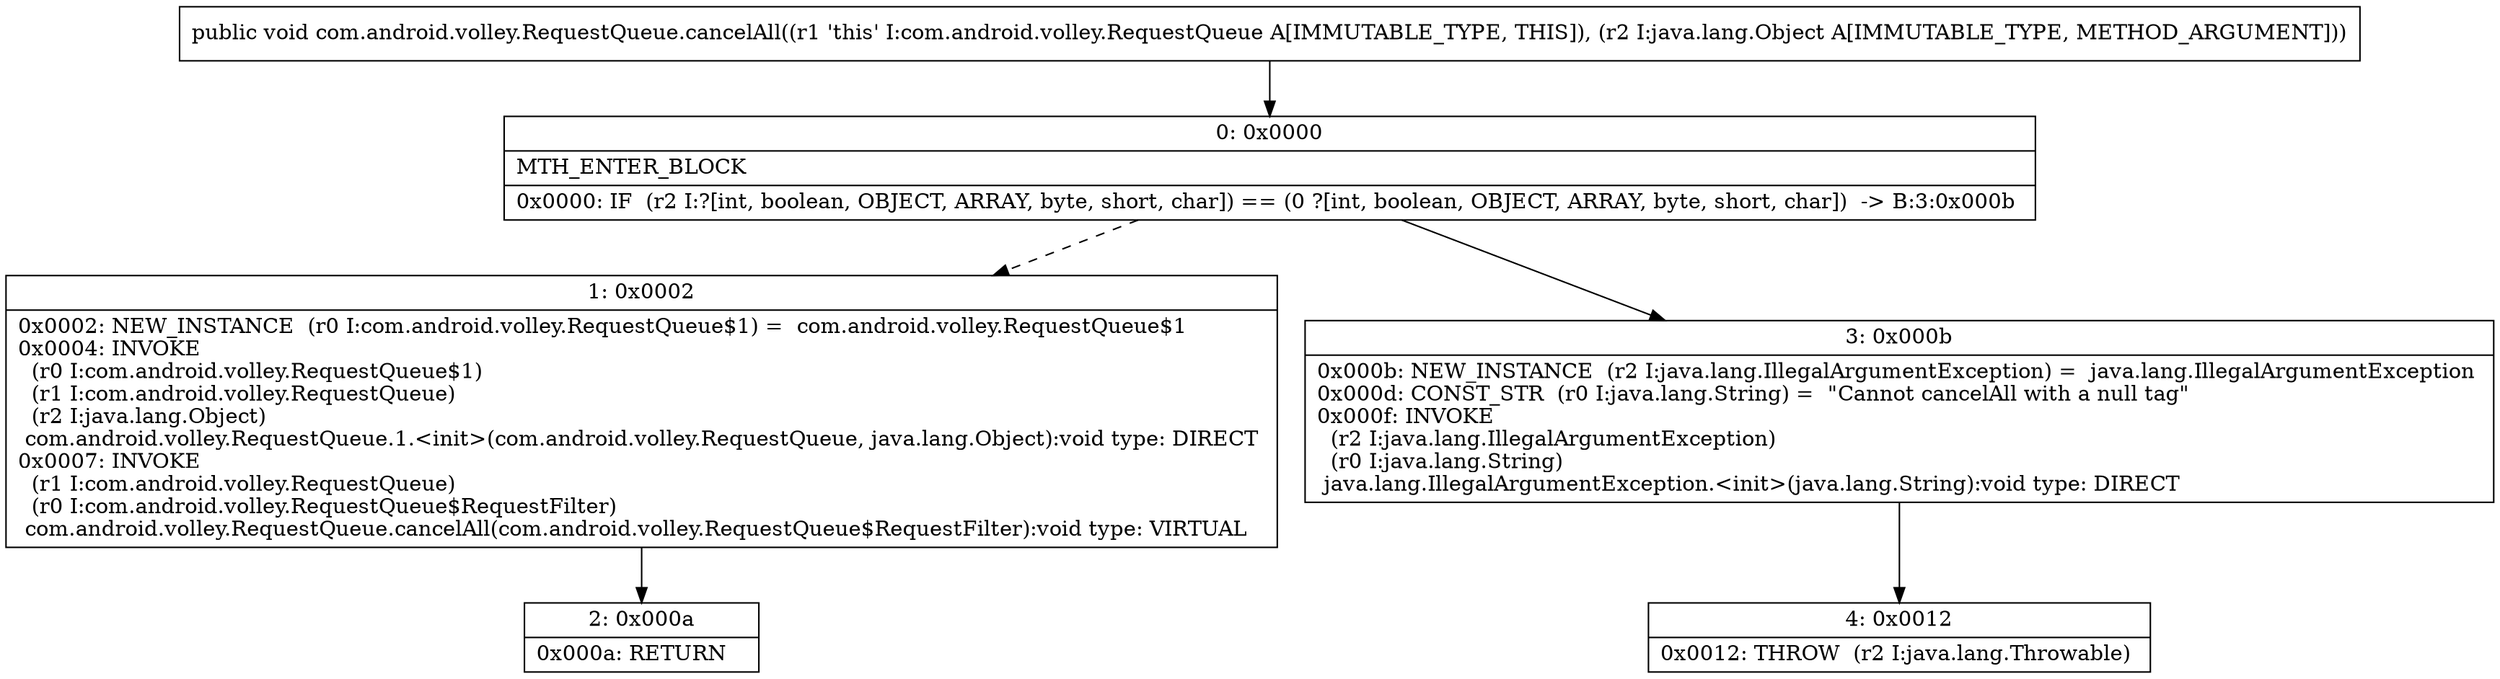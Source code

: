 digraph "CFG forcom.android.volley.RequestQueue.cancelAll(Ljava\/lang\/Object;)V" {
Node_0 [shape=record,label="{0\:\ 0x0000|MTH_ENTER_BLOCK\l|0x0000: IF  (r2 I:?[int, boolean, OBJECT, ARRAY, byte, short, char]) == (0 ?[int, boolean, OBJECT, ARRAY, byte, short, char])  \-\> B:3:0x000b \l}"];
Node_1 [shape=record,label="{1\:\ 0x0002|0x0002: NEW_INSTANCE  (r0 I:com.android.volley.RequestQueue$1) =  com.android.volley.RequestQueue$1 \l0x0004: INVOKE  \l  (r0 I:com.android.volley.RequestQueue$1)\l  (r1 I:com.android.volley.RequestQueue)\l  (r2 I:java.lang.Object)\l com.android.volley.RequestQueue.1.\<init\>(com.android.volley.RequestQueue, java.lang.Object):void type: DIRECT \l0x0007: INVOKE  \l  (r1 I:com.android.volley.RequestQueue)\l  (r0 I:com.android.volley.RequestQueue$RequestFilter)\l com.android.volley.RequestQueue.cancelAll(com.android.volley.RequestQueue$RequestFilter):void type: VIRTUAL \l}"];
Node_2 [shape=record,label="{2\:\ 0x000a|0x000a: RETURN   \l}"];
Node_3 [shape=record,label="{3\:\ 0x000b|0x000b: NEW_INSTANCE  (r2 I:java.lang.IllegalArgumentException) =  java.lang.IllegalArgumentException \l0x000d: CONST_STR  (r0 I:java.lang.String) =  \"Cannot cancelAll with a null tag\" \l0x000f: INVOKE  \l  (r2 I:java.lang.IllegalArgumentException)\l  (r0 I:java.lang.String)\l java.lang.IllegalArgumentException.\<init\>(java.lang.String):void type: DIRECT \l}"];
Node_4 [shape=record,label="{4\:\ 0x0012|0x0012: THROW  (r2 I:java.lang.Throwable) \l}"];
MethodNode[shape=record,label="{public void com.android.volley.RequestQueue.cancelAll((r1 'this' I:com.android.volley.RequestQueue A[IMMUTABLE_TYPE, THIS]), (r2 I:java.lang.Object A[IMMUTABLE_TYPE, METHOD_ARGUMENT])) }"];
MethodNode -> Node_0;
Node_0 -> Node_1[style=dashed];
Node_0 -> Node_3;
Node_1 -> Node_2;
Node_3 -> Node_4;
}

